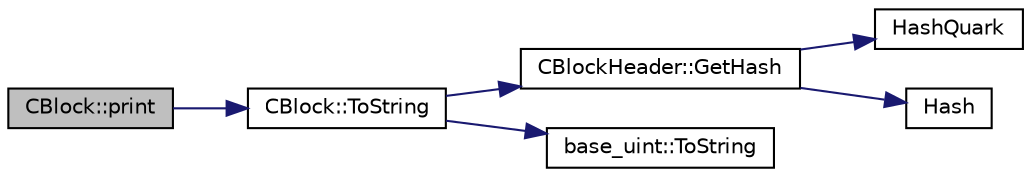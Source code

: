 digraph "CBlock::print"
{
  edge [fontname="Helvetica",fontsize="10",labelfontname="Helvetica",labelfontsize="10"];
  node [fontname="Helvetica",fontsize="10",shape=record];
  rankdir="LR";
  Node200 [label="CBlock::print",height=0.2,width=0.4,color="black", fillcolor="grey75", style="filled", fontcolor="black"];
  Node200 -> Node201 [color="midnightblue",fontsize="10",style="solid",fontname="Helvetica"];
  Node201 [label="CBlock::ToString",height=0.2,width=0.4,color="black", fillcolor="white", style="filled",URL="$class_c_block.html#a0e8a98f10831c00ae76b3a831c4804e5"];
  Node201 -> Node202 [color="midnightblue",fontsize="10",style="solid",fontname="Helvetica"];
  Node202 [label="CBlockHeader::GetHash",height=0.2,width=0.4,color="black", fillcolor="white", style="filled",URL="$class_c_block_header.html#af0239f86a13f622a826e9eea66b2d7f3"];
  Node202 -> Node203 [color="midnightblue",fontsize="10",style="solid",fontname="Helvetica"];
  Node203 [label="HashQuark",height=0.2,width=0.4,color="black", fillcolor="white", style="filled",URL="$hash_8h.html#a6260894db49a10cb1e7c684172e8d5b2"];
  Node202 -> Node204 [color="midnightblue",fontsize="10",style="solid",fontname="Helvetica"];
  Node204 [label="Hash",height=0.2,width=0.4,color="black", fillcolor="white", style="filled",URL="$hash_8h.html#a12c5e981d7f5f2850027fd5e932eff61",tooltip="Compute the 256-bit hash of a std::string. "];
  Node201 -> Node205 [color="midnightblue",fontsize="10",style="solid",fontname="Helvetica"];
  Node205 [label="base_uint::ToString",height=0.2,width=0.4,color="black", fillcolor="white", style="filled",URL="$classbase__uint.html#acccba4d9d51a0c36261718ca0cbb293b"];
}
